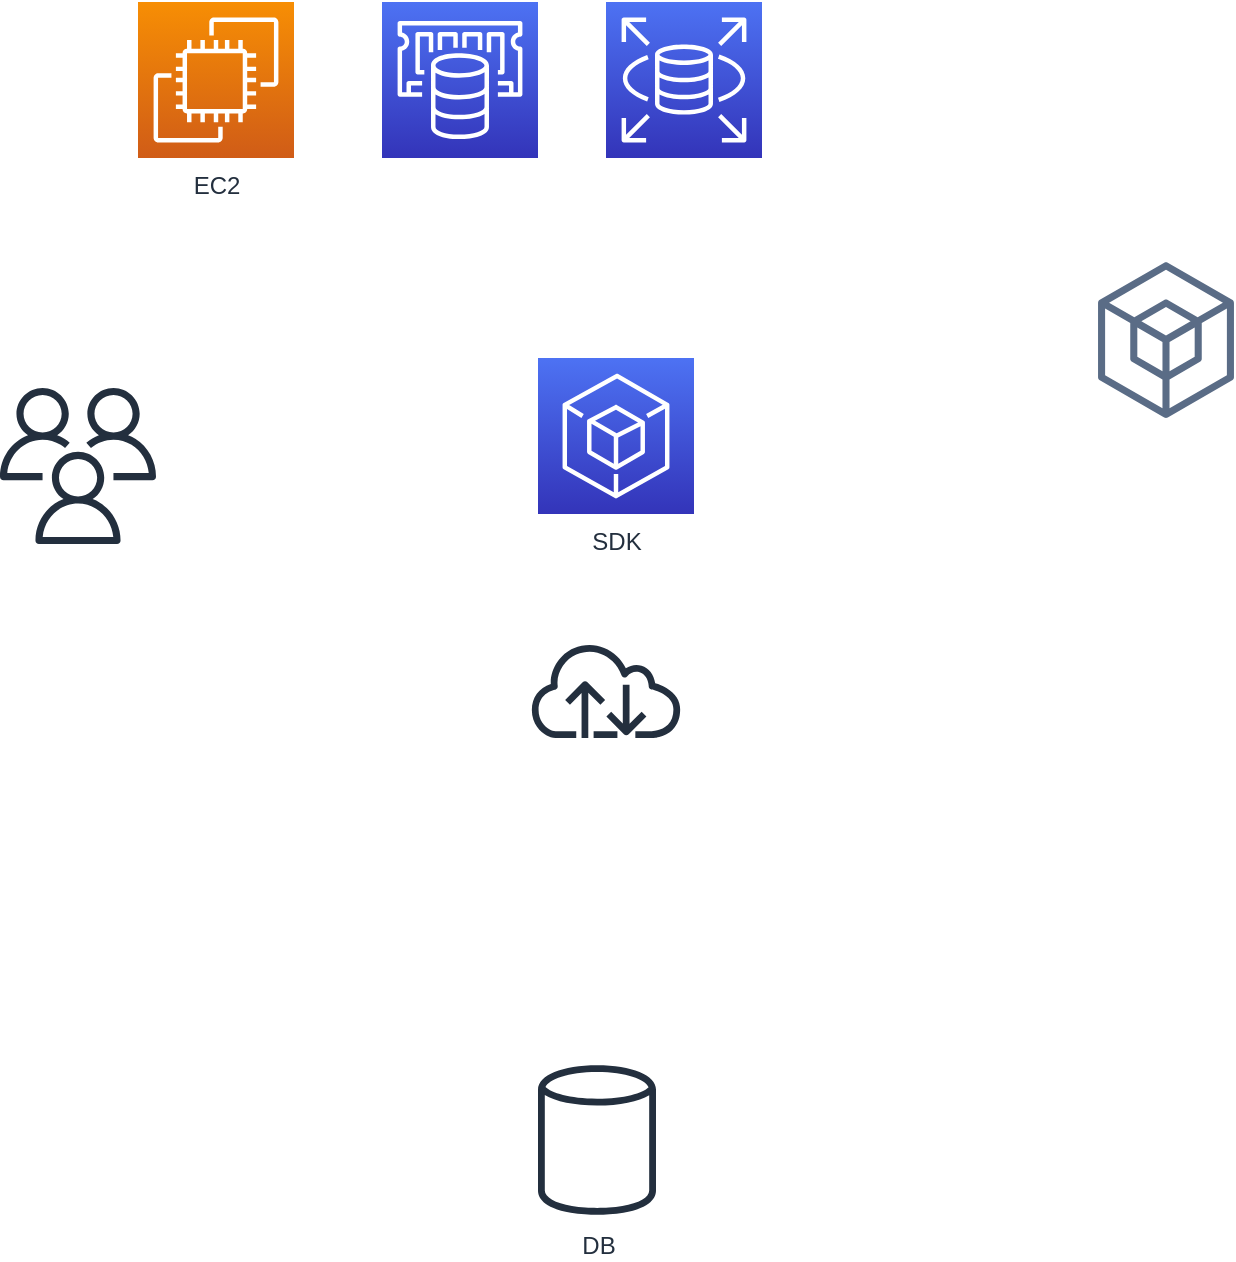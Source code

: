 <mxfile version="10.7.7" type="github"><diagram id="5w3YFkcncLOURUXDjKWu" name="Ã§Â¬Â¬ 1 Ã©Â¡Âµ"><mxGraphModel dx="1394" dy="741" grid="1" gridSize="10" guides="1" tooltips="1" connect="1" arrows="1" fold="1" page="1" pageScale="1" pageWidth="827" pageHeight="1169" math="0" shadow="0"><root><mxCell id="0"/><mxCell id="1" parent="0"/><mxCell id="640W-OSfO4SukdIafOE5-1" value="" style="outlineConnect=0;fontColor=#232F3E;gradientColor=none;fillColor=#232F3E;strokeColor=none;dashed=0;verticalLabelPosition=bottom;verticalAlign=top;align=center;html=1;fontSize=12;fontStyle=0;aspect=fixed;pointerEvents=1;shape=mxgraph.aws4.users;" parent="1" vertex="1"><mxGeometry x="71" y="283" width="78" height="78" as="geometry"/></mxCell><mxCell id="640W-OSfO4SukdIafOE5-2" value="" style="outlineConnect=0;fontColor=#232F3E;gradientColor=none;fillColor=#5A6C86;strokeColor=none;dashed=0;verticalLabelPosition=bottom;verticalAlign=top;align=center;html=1;fontSize=12;fontStyle=0;aspect=fixed;shape=mxgraph.aws4.external_sdk;" parent="1" vertex="1"><mxGeometry x="620" y="220" width="68" height="78" as="geometry"/></mxCell><mxCell id="0JWuJPHQIqUMBEYVE-5_-1" value="" style="outlineConnect=0;fontColor=#232F3E;gradientColor=none;fillColor=#232F3E;strokeColor=none;dashed=0;verticalLabelPosition=bottom;verticalAlign=top;align=center;html=1;fontSize=12;fontStyle=0;aspect=fixed;pointerEvents=1;shape=mxgraph.aws4.internet;" parent="1" vertex="1"><mxGeometry x="335" y="410" width="78" height="48" as="geometry"/></mxCell><mxCell id="0JWuJPHQIqUMBEYVE-5_-2" value="" style="outlineConnect=0;fontColor=#232F3E;gradientColor=#4D72F3;gradientDirection=north;fillColor=#3334B9;strokeColor=#ffffff;dashed=0;verticalLabelPosition=bottom;verticalAlign=top;align=center;html=1;fontSize=12;fontStyle=0;aspect=fixed;shape=mxgraph.aws4.resourceIcon;resIcon=mxgraph.aws4.elasticache;" parent="1" vertex="1"><mxGeometry x="262" y="90" width="78" height="78" as="geometry"/></mxCell><mxCell id="0JWuJPHQIqUMBEYVE-5_-3" value="" style="outlineConnect=0;fontColor=#232F3E;gradientColor=#4D72F3;gradientDirection=north;fillColor=#3334B9;strokeColor=#ffffff;dashed=0;verticalLabelPosition=bottom;verticalAlign=top;align=center;html=1;fontSize=12;fontStyle=0;aspect=fixed;shape=mxgraph.aws4.resourceIcon;resIcon=mxgraph.aws4.rds;" parent="1" vertex="1"><mxGeometry x="374" y="90" width="78" height="78" as="geometry"/></mxCell><mxCell id="0JWuJPHQIqUMBEYVE-5_-4" value="EC2" style="outlineConnect=0;fontColor=#232F3E;gradientColor=#F78E04;gradientDirection=north;fillColor=#D05C17;strokeColor=#ffffff;dashed=0;verticalLabelPosition=bottom;verticalAlign=top;align=center;html=1;fontSize=12;fontStyle=0;aspect=fixed;shape=mxgraph.aws4.resourceIcon;resIcon=mxgraph.aws4.ec2;" parent="1" vertex="1"><mxGeometry x="140" y="90" width="78" height="78" as="geometry"/></mxCell><mxCell id="0JWuJPHQIqUMBEYVE-5_-5" value="SDK" style="outlineConnect=0;fontColor=#232F3E;gradientColor=#4D72F3;gradientDirection=north;fillColor=#3334B9;strokeColor=#ffffff;dashed=0;verticalLabelPosition=bottom;verticalAlign=top;align=center;html=1;fontSize=12;fontStyle=0;aspect=fixed;shape=mxgraph.aws4.resourceIcon;resIcon=mxgraph.aws4.tools_and_sdks;" parent="1" vertex="1"><mxGeometry x="340" y="268" width="78" height="78" as="geometry"/></mxCell><mxCell id="0JWuJPHQIqUMBEYVE-5_-6" value="DB" style="outlineConnect=0;fontColor=#232F3E;gradientColor=none;fillColor=#232F3E;strokeColor=none;dashed=0;verticalLabelPosition=bottom;verticalAlign=top;align=center;html=1;fontSize=12;fontStyle=0;aspect=fixed;pointerEvents=1;shape=mxgraph.aws4.generic_database;" parent="1" vertex="1"><mxGeometry x="340" y="620" width="59" height="78" as="geometry"/></mxCell></root></mxGraphModel></diagram></mxfile>